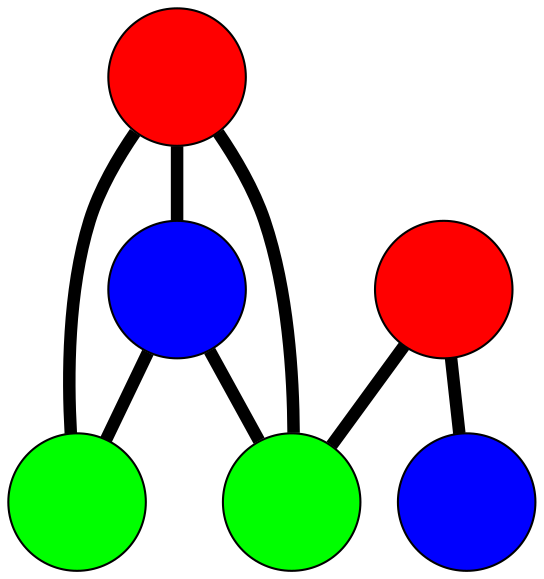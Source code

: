 graph G {
	graph [bb="-66.988,-183.7,82.904,219",
		overlap=false,
		sep=0.0,
		splines=true
	];
	node [color=black,
		fixedsize=true,
		fontname="Latin Modern Math",
		fontsize=42,
		height=.92,
		label="\N",
		penwidth=1,
		shape=circle,
		width=.92
	];
	edge [color=black,
		penwidth=6,
		style=bold
	];
	0	 [fillcolor=red,
		height=0.91667,
		label="",
		pos="-33.988,-76.695",
		style=filled,
		width=0.91667];
	2	 [fillcolor=blue,
		height=0.91667,
		label="",
		pos="49.904,-65.24",
		style=filled,
		width=0.91667];
	0 -- 2	 [pos="-0.83177,-72.168 5.0305,-71.368 11.133,-70.534 16.988,-69.735"];
	4	 [fillcolor=green,
		height=0.91667,
		label="",
		pos="18.935,-150.7",
		style=filled,
		width=0.91667];
	0 -- 4	 [pos="-14.582,-103.83 -9.9798,-110.27 -5.0706,-117.13 -0.46866,-123.57"];
	5	 [fillcolor=green,
		height=0.91667,
		label="",
		pos="-3.0756,8.9601",
		style=filled,
		width=0.91667];
	0 -- 5	 [pos="-22.653,-45.287 -19.93,-37.743 -17.024,-29.689 -14.306,-22.158"];
	1	 [fillcolor=red,
		height=0.91667,
		label="",
		pos="-16.046,97.674",
		style=filled,
		width=0.91667];
	3	 [fillcolor=blue,
		height=0.91667,
		label="",
		pos="-15.729,186",
		style=filled,
		width=0.91667];
	1 -- 3	 [pos="-15.927,130.82 -15.901,138.06 -15.874,145.73 -15.848,152.97"];
	1 -- 5	 [pos="-11.253,64.892 -10.156,57.39 -8.99,49.412 -7.8921,41.903"];
	2 -- 4	 [pos="38.548,-96.578 35.82,-104.11 32.909,-112.14 30.186,-119.65"];
	2 -- 5	 [pos="30.477,-38.032 25.87,-31.58 20.956,-24.697 16.349,-18.245"];
}
